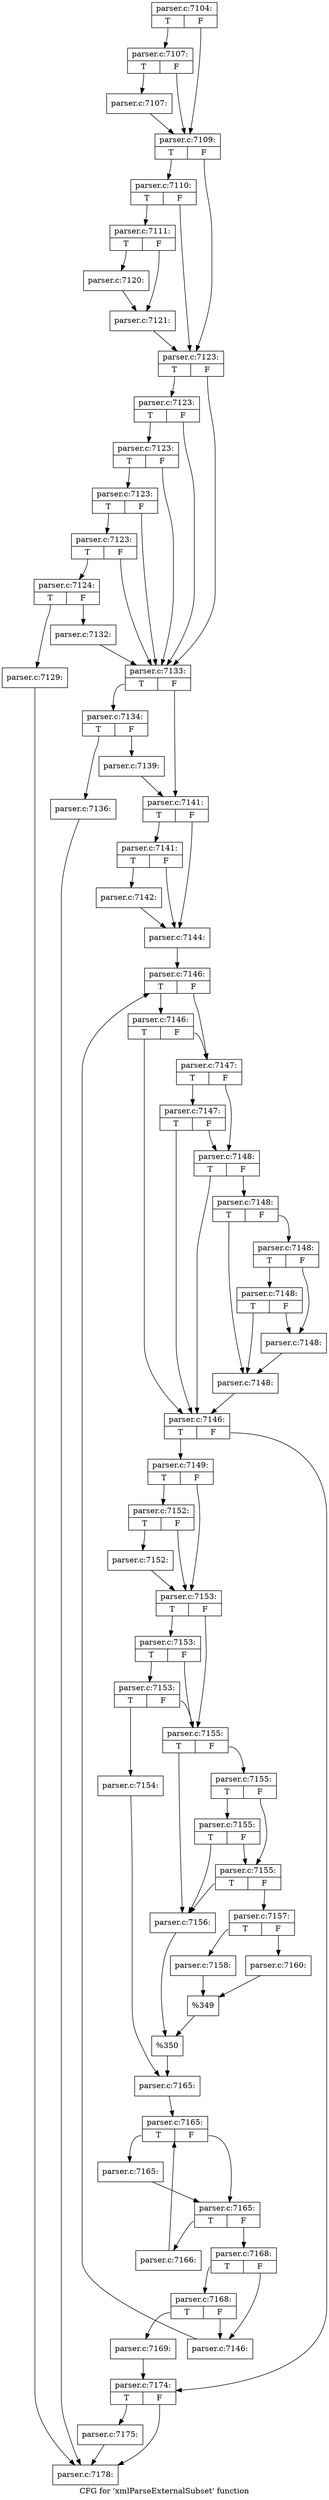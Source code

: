 digraph "CFG for 'xmlParseExternalSubset' function" {
	label="CFG for 'xmlParseExternalSubset' function";

	Node0x5b9daa0 [shape=record,label="{parser.c:7104:|{<s0>T|<s1>F}}"];
	Node0x5b9daa0:s0 -> Node0x5b9f180;
	Node0x5b9daa0:s1 -> Node0x5b9f130;
	Node0x5b9f180 [shape=record,label="{parser.c:7107:|{<s0>T|<s1>F}}"];
	Node0x5b9f180:s0 -> Node0x5b9ee20;
	Node0x5b9f180:s1 -> Node0x5b9f130;
	Node0x5b9ee20 [shape=record,label="{parser.c:7107:}"];
	Node0x5b9ee20 -> Node0x5b9f130;
	Node0x5b9f130 [shape=record,label="{parser.c:7109:|{<s0>T|<s1>F}}"];
	Node0x5b9f130:s0 -> Node0x5b9fd40;
	Node0x5b9f130:s1 -> Node0x5b9fcf0;
	Node0x5b9fd40 [shape=record,label="{parser.c:7110:|{<s0>T|<s1>F}}"];
	Node0x5b9fd40:s0 -> Node0x5b9fca0;
	Node0x5b9fd40:s1 -> Node0x5b9fcf0;
	Node0x5b9fca0 [shape=record,label="{parser.c:7111:|{<s0>T|<s1>F}}"];
	Node0x5b9fca0:s0 -> Node0x5ba2420;
	Node0x5b9fca0:s1 -> Node0x5ba2470;
	Node0x5ba2420 [shape=record,label="{parser.c:7120:}"];
	Node0x5ba2420 -> Node0x5ba2470;
	Node0x5ba2470 [shape=record,label="{parser.c:7121:}"];
	Node0x5ba2470 -> Node0x5b9fcf0;
	Node0x5b9fcf0 [shape=record,label="{parser.c:7123:|{<s0>T|<s1>F}}"];
	Node0x5b9fcf0:s0 -> Node0x5ba2c80;
	Node0x5b9fcf0:s1 -> Node0x5ba2b10;
	Node0x5ba2c80 [shape=record,label="{parser.c:7123:|{<s0>T|<s1>F}}"];
	Node0x5ba2c80:s0 -> Node0x5ba2c30;
	Node0x5ba2c80:s1 -> Node0x5ba2b10;
	Node0x5ba2c30 [shape=record,label="{parser.c:7123:|{<s0>T|<s1>F}}"];
	Node0x5ba2c30:s0 -> Node0x5ba2be0;
	Node0x5ba2c30:s1 -> Node0x5ba2b10;
	Node0x5ba2be0 [shape=record,label="{parser.c:7123:|{<s0>T|<s1>F}}"];
	Node0x5ba2be0:s0 -> Node0x5ba2b60;
	Node0x5ba2be0:s1 -> Node0x5ba2b10;
	Node0x5ba2b60 [shape=record,label="{parser.c:7123:|{<s0>T|<s1>F}}"];
	Node0x5ba2b60:s0 -> Node0x5ba2ac0;
	Node0x5ba2b60:s1 -> Node0x5ba2b10;
	Node0x5ba2ac0 [shape=record,label="{parser.c:7124:|{<s0>T|<s1>F}}"];
	Node0x5ba2ac0:s0 -> Node0x5ba4670;
	Node0x5ba2ac0:s1 -> Node0x5ba46c0;
	Node0x5ba4670 [shape=record,label="{parser.c:7129:}"];
	Node0x5ba4670 -> Node0x5982ec0;
	Node0x5ba46c0 [shape=record,label="{parser.c:7132:}"];
	Node0x5ba46c0 -> Node0x5ba2b10;
	Node0x5ba2b10 [shape=record,label="{parser.c:7133:|{<s0>T|<s1>F}}"];
	Node0x5ba2b10:s0 -> Node0x5ba4e00;
	Node0x5ba2b10:s1 -> Node0x5ba4e50;
	Node0x5ba4e00 [shape=record,label="{parser.c:7134:|{<s0>T|<s1>F}}"];
	Node0x5ba4e00:s0 -> Node0x5ba5590;
	Node0x5ba4e00:s1 -> Node0x5ba55e0;
	Node0x5ba5590 [shape=record,label="{parser.c:7136:}"];
	Node0x5ba5590 -> Node0x5982ec0;
	Node0x5ba55e0 [shape=record,label="{parser.c:7139:}"];
	Node0x5ba55e0 -> Node0x5ba4e50;
	Node0x5ba4e50 [shape=record,label="{parser.c:7141:|{<s0>T|<s1>F}}"];
	Node0x5ba4e50:s0 -> Node0x5ba61a0;
	Node0x5ba4e50:s1 -> Node0x5ba6150;
	Node0x5ba61a0 [shape=record,label="{parser.c:7141:|{<s0>T|<s1>F}}"];
	Node0x5ba61a0:s0 -> Node0x5ba6100;
	Node0x5ba61a0:s1 -> Node0x5ba6150;
	Node0x5ba6100 [shape=record,label="{parser.c:7142:}"];
	Node0x5ba6100 -> Node0x5ba6150;
	Node0x5ba6150 [shape=record,label="{parser.c:7144:}"];
	Node0x5ba6150 -> Node0x5ba6fd0;
	Node0x5ba6fd0 [shape=record,label="{parser.c:7146:|{<s0>T|<s1>F}}"];
	Node0x5ba6fd0:s0 -> Node0x5ba7b00;
	Node0x5ba6fd0:s1 -> Node0x5ba7a80;
	Node0x5ba7b00 [shape=record,label="{parser.c:7146:|{<s0>T|<s1>F}}"];
	Node0x5ba7b00:s0 -> Node0x5ba7990;
	Node0x5ba7b00:s1 -> Node0x5ba7a80;
	Node0x5ba7a80 [shape=record,label="{parser.c:7147:|{<s0>T|<s1>F}}"];
	Node0x5ba7a80:s0 -> Node0x5ba84f0;
	Node0x5ba7a80:s1 -> Node0x5ba7a30;
	Node0x5ba84f0 [shape=record,label="{parser.c:7147:|{<s0>T|<s1>F}}"];
	Node0x5ba84f0:s0 -> Node0x5ba7990;
	Node0x5ba84f0:s1 -> Node0x5ba7a30;
	Node0x5ba7a30 [shape=record,label="{parser.c:7148:|{<s0>T|<s1>F}}"];
	Node0x5ba7a30:s0 -> Node0x5ba7990;
	Node0x5ba7a30:s1 -> Node0x5ba79e0;
	Node0x5ba79e0 [shape=record,label="{parser.c:7148:|{<s0>T|<s1>F}}"];
	Node0x5ba79e0:s0 -> Node0x5ba9440;
	Node0x5ba79e0:s1 -> Node0x5ba9580;
	Node0x5ba9580 [shape=record,label="{parser.c:7148:|{<s0>T|<s1>F}}"];
	Node0x5ba9580:s0 -> Node0x5ba9a60;
	Node0x5ba9580:s1 -> Node0x5ba9530;
	Node0x5ba9a60 [shape=record,label="{parser.c:7148:|{<s0>T|<s1>F}}"];
	Node0x5ba9a60:s0 -> Node0x5ba9440;
	Node0x5ba9a60:s1 -> Node0x5ba9530;
	Node0x5ba9530 [shape=record,label="{parser.c:7148:}"];
	Node0x5ba9530 -> Node0x5ba9440;
	Node0x5ba9440 [shape=record,label="{parser.c:7148:}"];
	Node0x5ba9440 -> Node0x5ba7990;
	Node0x5ba7990 [shape=record,label="{parser.c:7146:|{<s0>T|<s1>F}}"];
	Node0x5ba7990:s0 -> Node0x5baa310;
	Node0x5ba7990:s1 -> Node0x5ba7940;
	Node0x5baa310 [shape=record,label="{parser.c:7149:|{<s0>T|<s1>F}}"];
	Node0x5baa310:s0 -> Node0x5bab660;
	Node0x5baa310:s1 -> Node0x5bab610;
	Node0x5bab660 [shape=record,label="{parser.c:7152:|{<s0>T|<s1>F}}"];
	Node0x5bab660:s0 -> Node0x5bab5c0;
	Node0x5bab660:s1 -> Node0x5bab610;
	Node0x5bab5c0 [shape=record,label="{parser.c:7152:}"];
	Node0x5bab5c0 -> Node0x5bab610;
	Node0x5bab610 [shape=record,label="{parser.c:7153:|{<s0>T|<s1>F}}"];
	Node0x5bab610:s0 -> Node0x5bac380;
	Node0x5bab610:s1 -> Node0x5bac2b0;
	Node0x5bac380 [shape=record,label="{parser.c:7153:|{<s0>T|<s1>F}}"];
	Node0x5bac380:s0 -> Node0x5bac300;
	Node0x5bac380:s1 -> Node0x5bac2b0;
	Node0x5bac300 [shape=record,label="{parser.c:7153:|{<s0>T|<s1>F}}"];
	Node0x5bac300:s0 -> Node0x5bac210;
	Node0x5bac300:s1 -> Node0x5bac2b0;
	Node0x5bac210 [shape=record,label="{parser.c:7154:}"];
	Node0x5bac210 -> Node0x5bac260;
	Node0x5bac2b0 [shape=record,label="{parser.c:7155:|{<s0>T|<s1>F}}"];
	Node0x5bac2b0:s0 -> Node0x5bad600;
	Node0x5bac2b0:s1 -> Node0x5bad770;
	Node0x5bad770 [shape=record,label="{parser.c:7155:|{<s0>T|<s1>F}}"];
	Node0x5bad770:s0 -> Node0x5badc50;
	Node0x5bad770:s1 -> Node0x5bad6f0;
	Node0x5badc50 [shape=record,label="{parser.c:7155:|{<s0>T|<s1>F}}"];
	Node0x5badc50:s0 -> Node0x5bad600;
	Node0x5badc50:s1 -> Node0x5bad6f0;
	Node0x5bad6f0 [shape=record,label="{parser.c:7155:|{<s0>T|<s1>F}}"];
	Node0x5bad6f0:s0 -> Node0x5bad600;
	Node0x5bad6f0:s1 -> Node0x5bad6a0;
	Node0x5bad600 [shape=record,label="{parser.c:7156:}"];
	Node0x5bad600 -> Node0x5bad650;
	Node0x5bad6a0 [shape=record,label="{parser.c:7157:|{<s0>T|<s1>F}}"];
	Node0x5bad6a0:s0 -> Node0x5baeb40;
	Node0x5bad6a0:s1 -> Node0x5baebe0;
	Node0x5baeb40 [shape=record,label="{parser.c:7158:}"];
	Node0x5baeb40 -> Node0x5baeb90;
	Node0x5baebe0 [shape=record,label="{parser.c:7160:}"];
	Node0x5baebe0 -> Node0x5baeb90;
	Node0x5baeb90 [shape=record,label="{%349}"];
	Node0x5baeb90 -> Node0x5bad650;
	Node0x5bad650 [shape=record,label="{%350}"];
	Node0x5bad650 -> Node0x5bac260;
	Node0x5bac260 [shape=record,label="{parser.c:7165:}"];
	Node0x5bac260 -> Node0x5baf660;
	Node0x5baf660 [shape=record,label="{parser.c:7165:|{<s0>T|<s1>F}}"];
	Node0x5baf660:s0 -> Node0x5baf910;
	Node0x5baf660:s1 -> Node0x5baf8c0;
	Node0x5baf910 [shape=record,label="{parser.c:7165:}"];
	Node0x5baf910 -> Node0x5baf8c0;
	Node0x5baf8c0 [shape=record,label="{parser.c:7165:|{<s0>T|<s1>F}}"];
	Node0x5baf8c0:s0 -> Node0x5bb0160;
	Node0x5baf8c0:s1 -> Node0x5baf840;
	Node0x5bb0160 [shape=record,label="{parser.c:7166:}"];
	Node0x5bb0160 -> Node0x5baf660;
	Node0x5baf840 [shape=record,label="{parser.c:7168:|{<s0>T|<s1>F}}"];
	Node0x5baf840:s0 -> Node0x5ba6f40;
	Node0x5baf840:s1 -> Node0x5ba6ef0;
	Node0x5ba6f40 [shape=record,label="{parser.c:7168:|{<s0>T|<s1>F}}"];
	Node0x5ba6f40:s0 -> Node0x5ba6ea0;
	Node0x5ba6f40:s1 -> Node0x5ba6ef0;
	Node0x5ba6ea0 [shape=record,label="{parser.c:7169:}"];
	Node0x5ba6ea0 -> Node0x5ba7940;
	Node0x5ba6ef0 [shape=record,label="{parser.c:7146:}"];
	Node0x5ba6ef0 -> Node0x5ba6fd0;
	Node0x5ba7940 [shape=record,label="{parser.c:7174:|{<s0>T|<s1>F}}"];
	Node0x5ba7940:s0 -> Node0x5982e70;
	Node0x5ba7940:s1 -> Node0x5982ec0;
	Node0x5982e70 [shape=record,label="{parser.c:7175:}"];
	Node0x5982e70 -> Node0x5982ec0;
	Node0x5982ec0 [shape=record,label="{parser.c:7178:}"];
}
